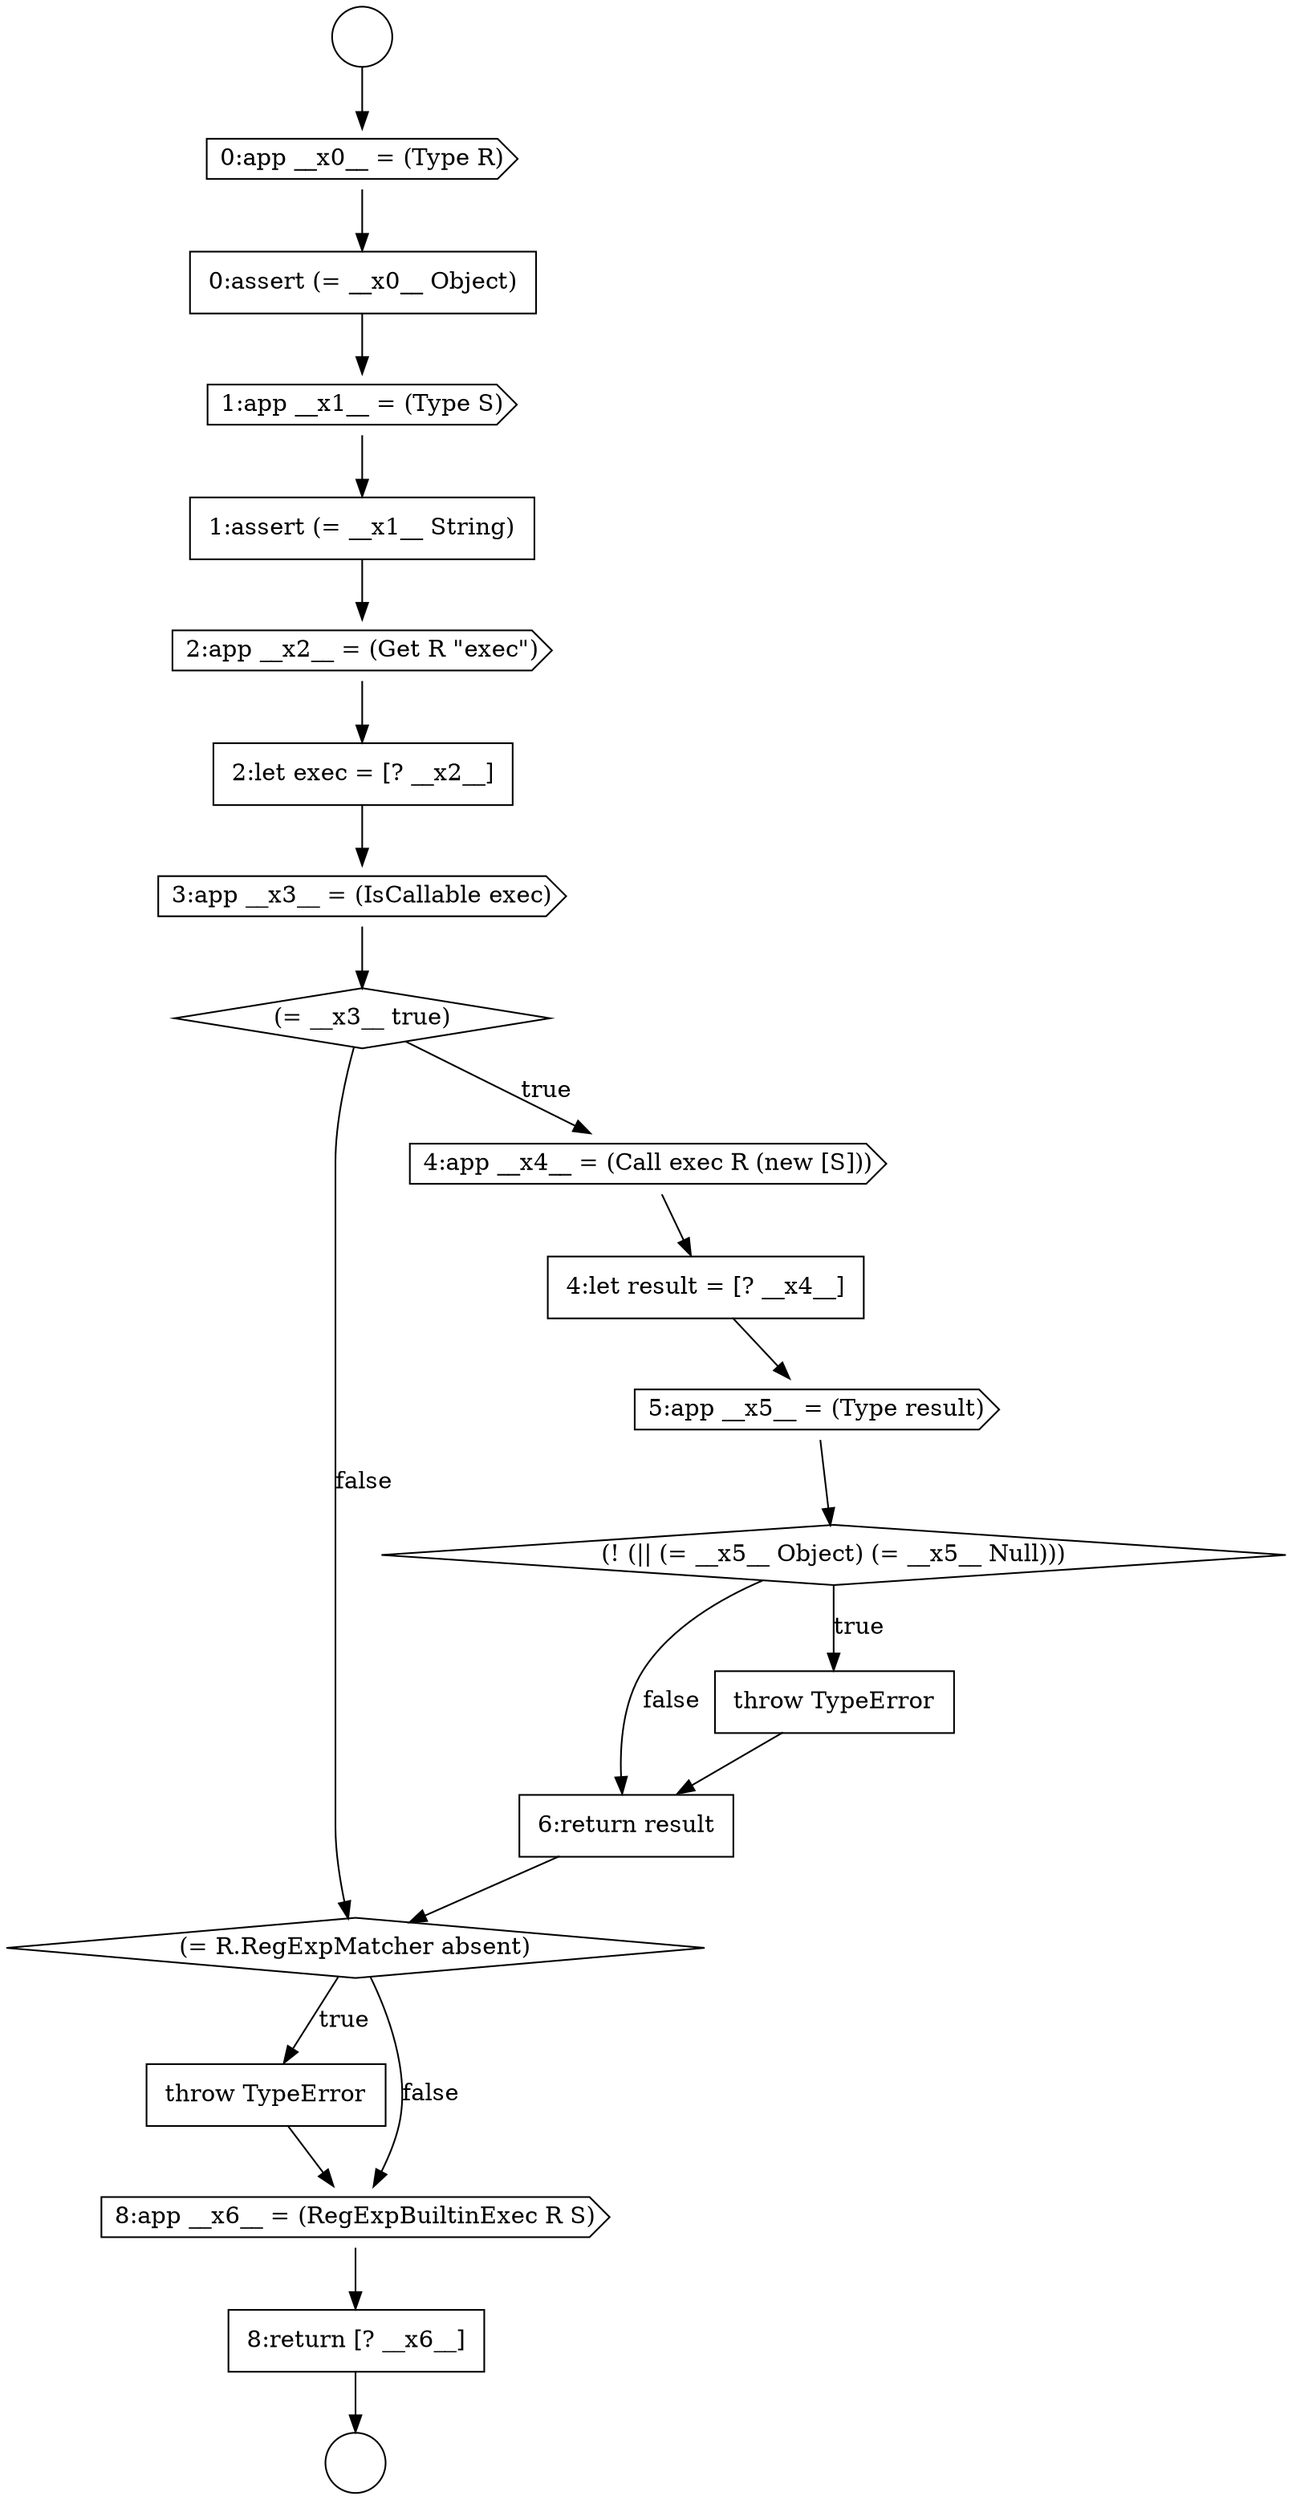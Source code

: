 digraph {
  node12649 [shape=cds, label=<<font color="black">3:app __x3__ = (IsCallable exec)</font>> color="black" fillcolor="white" style=filled]
  node12646 [shape=none, margin=0, label=<<font color="black">
    <table border="0" cellborder="1" cellspacing="0" cellpadding="10">
      <tr><td align="left">1:assert (= __x1__ String)</td></tr>
    </table>
  </font>> color="black" fillcolor="white" style=filled]
  node12653 [shape=cds, label=<<font color="black">5:app __x5__ = (Type result)</font>> color="black" fillcolor="white" style=filled]
  node12650 [shape=diamond, label=<<font color="black">(= __x3__ true)</font>> color="black" fillcolor="white" style=filled]
  node12645 [shape=cds, label=<<font color="black">1:app __x1__ = (Type S)</font>> color="black" fillcolor="white" style=filled]
  node12641 [shape=circle label=" " color="black" fillcolor="white" style=filled]
  node12658 [shape=none, margin=0, label=<<font color="black">
    <table border="0" cellborder="1" cellspacing="0" cellpadding="10">
      <tr><td align="left">throw TypeError</td></tr>
    </table>
  </font>> color="black" fillcolor="white" style=filled]
  node12643 [shape=cds, label=<<font color="black">0:app __x0__ = (Type R)</font>> color="black" fillcolor="white" style=filled]
  node12642 [shape=circle label=" " color="black" fillcolor="white" style=filled]
  node12657 [shape=diamond, label=<<font color="black">(= R.RegExpMatcher absent)</font>> color="black" fillcolor="white" style=filled]
  node12660 [shape=none, margin=0, label=<<font color="black">
    <table border="0" cellborder="1" cellspacing="0" cellpadding="10">
      <tr><td align="left">8:return [? __x6__]</td></tr>
    </table>
  </font>> color="black" fillcolor="white" style=filled]
  node12654 [shape=diamond, label=<<font color="black">(! (|| (= __x5__ Object) (= __x5__ Null)))</font>> color="black" fillcolor="white" style=filled]
  node12651 [shape=cds, label=<<font color="black">4:app __x4__ = (Call exec R (new [S]))</font>> color="black" fillcolor="white" style=filled]
  node12656 [shape=none, margin=0, label=<<font color="black">
    <table border="0" cellborder="1" cellspacing="0" cellpadding="10">
      <tr><td align="left">6:return result</td></tr>
    </table>
  </font>> color="black" fillcolor="white" style=filled]
  node12655 [shape=none, margin=0, label=<<font color="black">
    <table border="0" cellborder="1" cellspacing="0" cellpadding="10">
      <tr><td align="left">throw TypeError</td></tr>
    </table>
  </font>> color="black" fillcolor="white" style=filled]
  node12644 [shape=none, margin=0, label=<<font color="black">
    <table border="0" cellborder="1" cellspacing="0" cellpadding="10">
      <tr><td align="left">0:assert (= __x0__ Object)</td></tr>
    </table>
  </font>> color="black" fillcolor="white" style=filled]
  node12648 [shape=none, margin=0, label=<<font color="black">
    <table border="0" cellborder="1" cellspacing="0" cellpadding="10">
      <tr><td align="left">2:let exec = [? __x2__]</td></tr>
    </table>
  </font>> color="black" fillcolor="white" style=filled]
  node12659 [shape=cds, label=<<font color="black">8:app __x6__ = (RegExpBuiltinExec R S)</font>> color="black" fillcolor="white" style=filled]
  node12647 [shape=cds, label=<<font color="black">2:app __x2__ = (Get R &quot;exec&quot;)</font>> color="black" fillcolor="white" style=filled]
  node12652 [shape=none, margin=0, label=<<font color="black">
    <table border="0" cellborder="1" cellspacing="0" cellpadding="10">
      <tr><td align="left">4:let result = [? __x4__]</td></tr>
    </table>
  </font>> color="black" fillcolor="white" style=filled]
  node12650 -> node12651 [label=<<font color="black">true</font>> color="black"]
  node12650 -> node12657 [label=<<font color="black">false</font>> color="black"]
  node12652 -> node12653 [ color="black"]
  node12654 -> node12655 [label=<<font color="black">true</font>> color="black"]
  node12654 -> node12656 [label=<<font color="black">false</font>> color="black"]
  node12647 -> node12648 [ color="black"]
  node12659 -> node12660 [ color="black"]
  node12644 -> node12645 [ color="black"]
  node12653 -> node12654 [ color="black"]
  node12660 -> node12642 [ color="black"]
  node12645 -> node12646 [ color="black"]
  node12646 -> node12647 [ color="black"]
  node12649 -> node12650 [ color="black"]
  node12656 -> node12657 [ color="black"]
  node12648 -> node12649 [ color="black"]
  node12655 -> node12656 [ color="black"]
  node12651 -> node12652 [ color="black"]
  node12641 -> node12643 [ color="black"]
  node12658 -> node12659 [ color="black"]
  node12643 -> node12644 [ color="black"]
  node12657 -> node12658 [label=<<font color="black">true</font>> color="black"]
  node12657 -> node12659 [label=<<font color="black">false</font>> color="black"]
}
